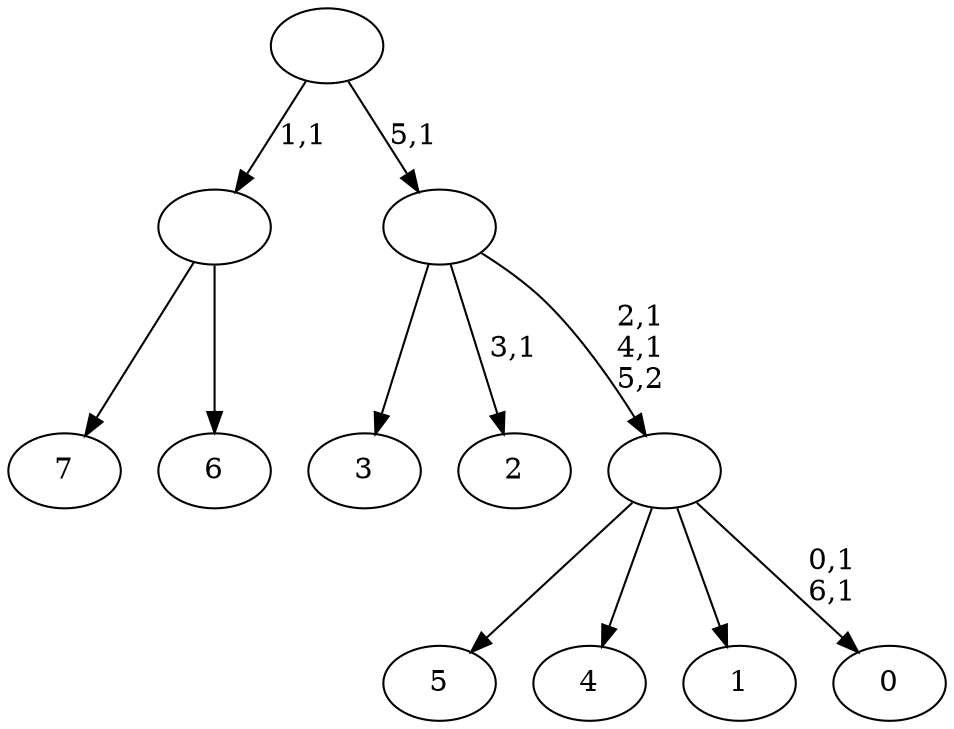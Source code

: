 digraph T {
	15 [label="7"]
	14 [label="6"]
	13 [label=""]
	12 [label="5"]
	11 [label="4"]
	10 [label="3"]
	9 [label="2"]
	7 [label="1"]
	6 [label="0"]
	3 [label=""]
	1 [label=""]
	0 [label=""]
	13 -> 15 [label=""]
	13 -> 14 [label=""]
	3 -> 6 [label="0,1\n6,1"]
	3 -> 12 [label=""]
	3 -> 11 [label=""]
	3 -> 7 [label=""]
	1 -> 3 [label="2,1\n4,1\n5,2"]
	1 -> 9 [label="3,1"]
	1 -> 10 [label=""]
	0 -> 13 [label="1,1"]
	0 -> 1 [label="5,1"]
}
